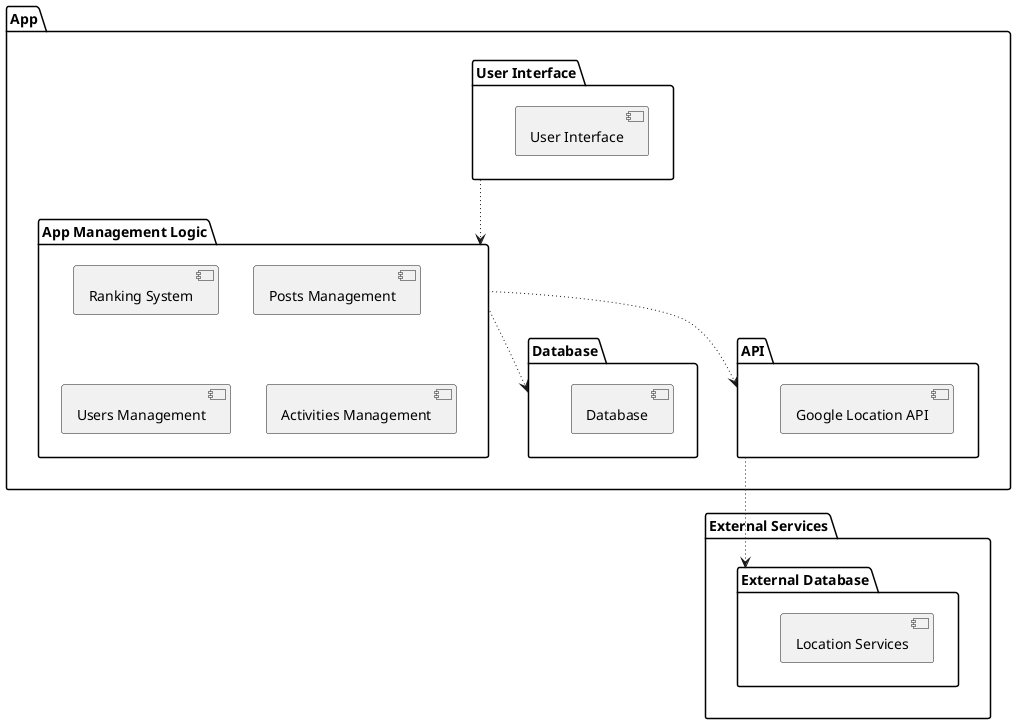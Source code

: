 @startuml Logical Architeture

package "App" as Apl {

    top to bottom direction

    package "User Interface" as IU {
        [User Interface] as UI
    }

    package "App Management Logic" as AML{
        [Ranking System] as Ranking
        [Posts Management] as Posts
        [Users Management] as Users
        [Activities Management] as Activites
    }

    package "Database" as DatabaseI{

        [Database] as DB
    }

    
    IU ~~> AML
    AML ~~> API
    AML ~~> DatabaseI


}

package "External Services" as ES {
    
    package "External Database" as EDB{
        [Location Services] as GPS
    }
    package "API" as API{
        [Google Location API]
    }

    API ~~> EDB

}


@enduml
